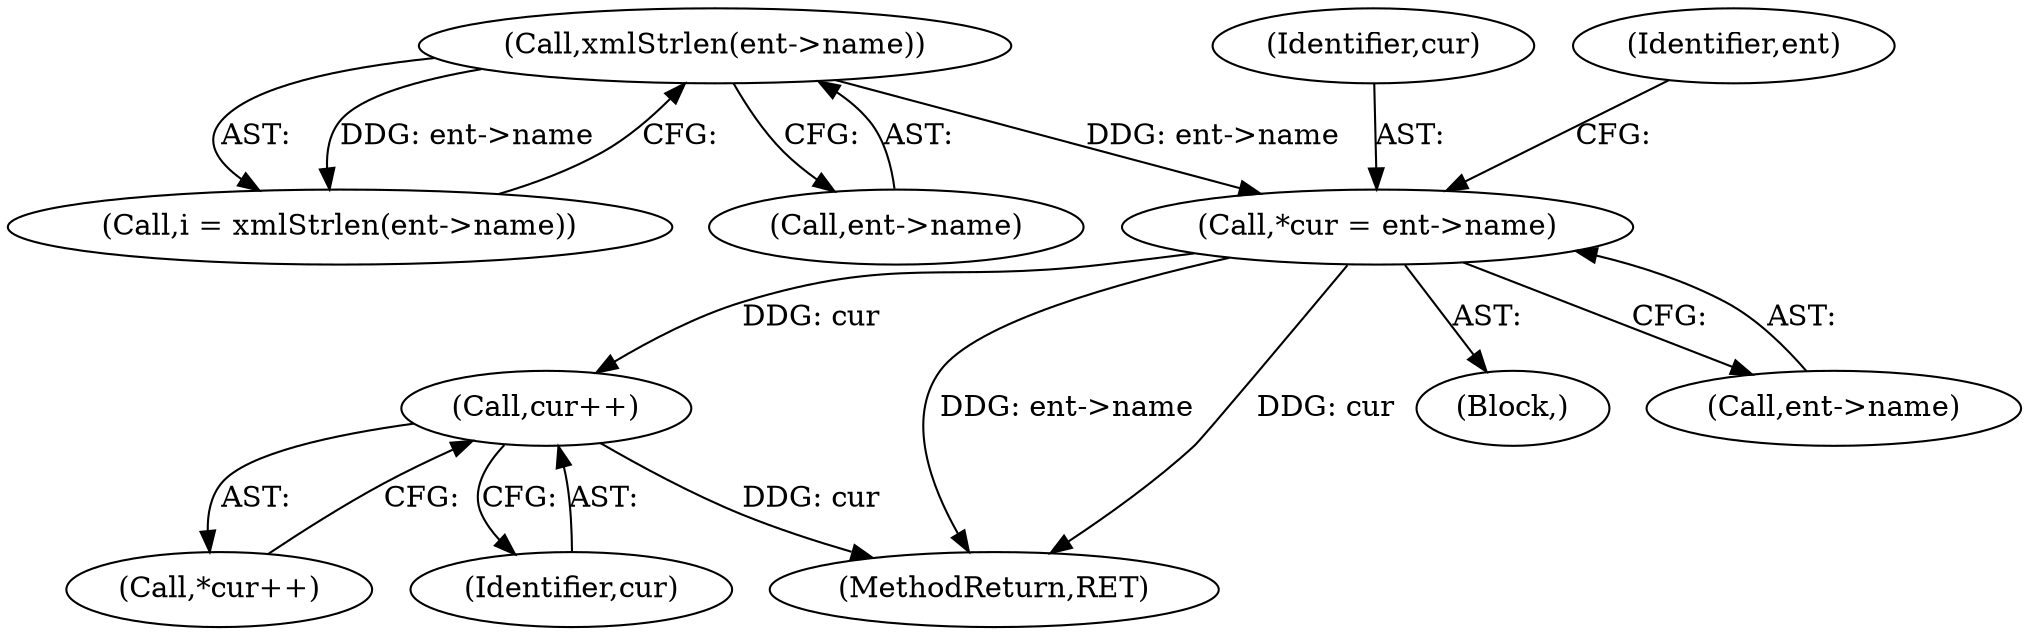 digraph "0_Chrome_d0947db40187f4708c58e64cbd6013faf9eddeed_0@pointer" {
"1000643" [label="(Call,cur++)"];
"1000572" [label="(Call,*cur = ent->name)"];
"1000567" [label="(Call,xmlStrlen(ent->name))"];
"1000826" [label="(MethodReturn,RET)"];
"1000573" [label="(Identifier,cur)"];
"1000563" [label="(Block,)"];
"1000581" [label="(Identifier,ent)"];
"1000565" [label="(Call,i = xmlStrlen(ent->name))"];
"1000642" [label="(Call,*cur++)"];
"1000567" [label="(Call,xmlStrlen(ent->name))"];
"1000643" [label="(Call,cur++)"];
"1000644" [label="(Identifier,cur)"];
"1000572" [label="(Call,*cur = ent->name)"];
"1000574" [label="(Call,ent->name)"];
"1000568" [label="(Call,ent->name)"];
"1000643" -> "1000642"  [label="AST: "];
"1000643" -> "1000644"  [label="CFG: "];
"1000644" -> "1000643"  [label="AST: "];
"1000642" -> "1000643"  [label="CFG: "];
"1000643" -> "1000826"  [label="DDG: cur"];
"1000572" -> "1000643"  [label="DDG: cur"];
"1000572" -> "1000563"  [label="AST: "];
"1000572" -> "1000574"  [label="CFG: "];
"1000573" -> "1000572"  [label="AST: "];
"1000574" -> "1000572"  [label="AST: "];
"1000581" -> "1000572"  [label="CFG: "];
"1000572" -> "1000826"  [label="DDG: ent->name"];
"1000572" -> "1000826"  [label="DDG: cur"];
"1000567" -> "1000572"  [label="DDG: ent->name"];
"1000567" -> "1000565"  [label="AST: "];
"1000567" -> "1000568"  [label="CFG: "];
"1000568" -> "1000567"  [label="AST: "];
"1000565" -> "1000567"  [label="CFG: "];
"1000567" -> "1000565"  [label="DDG: ent->name"];
}
